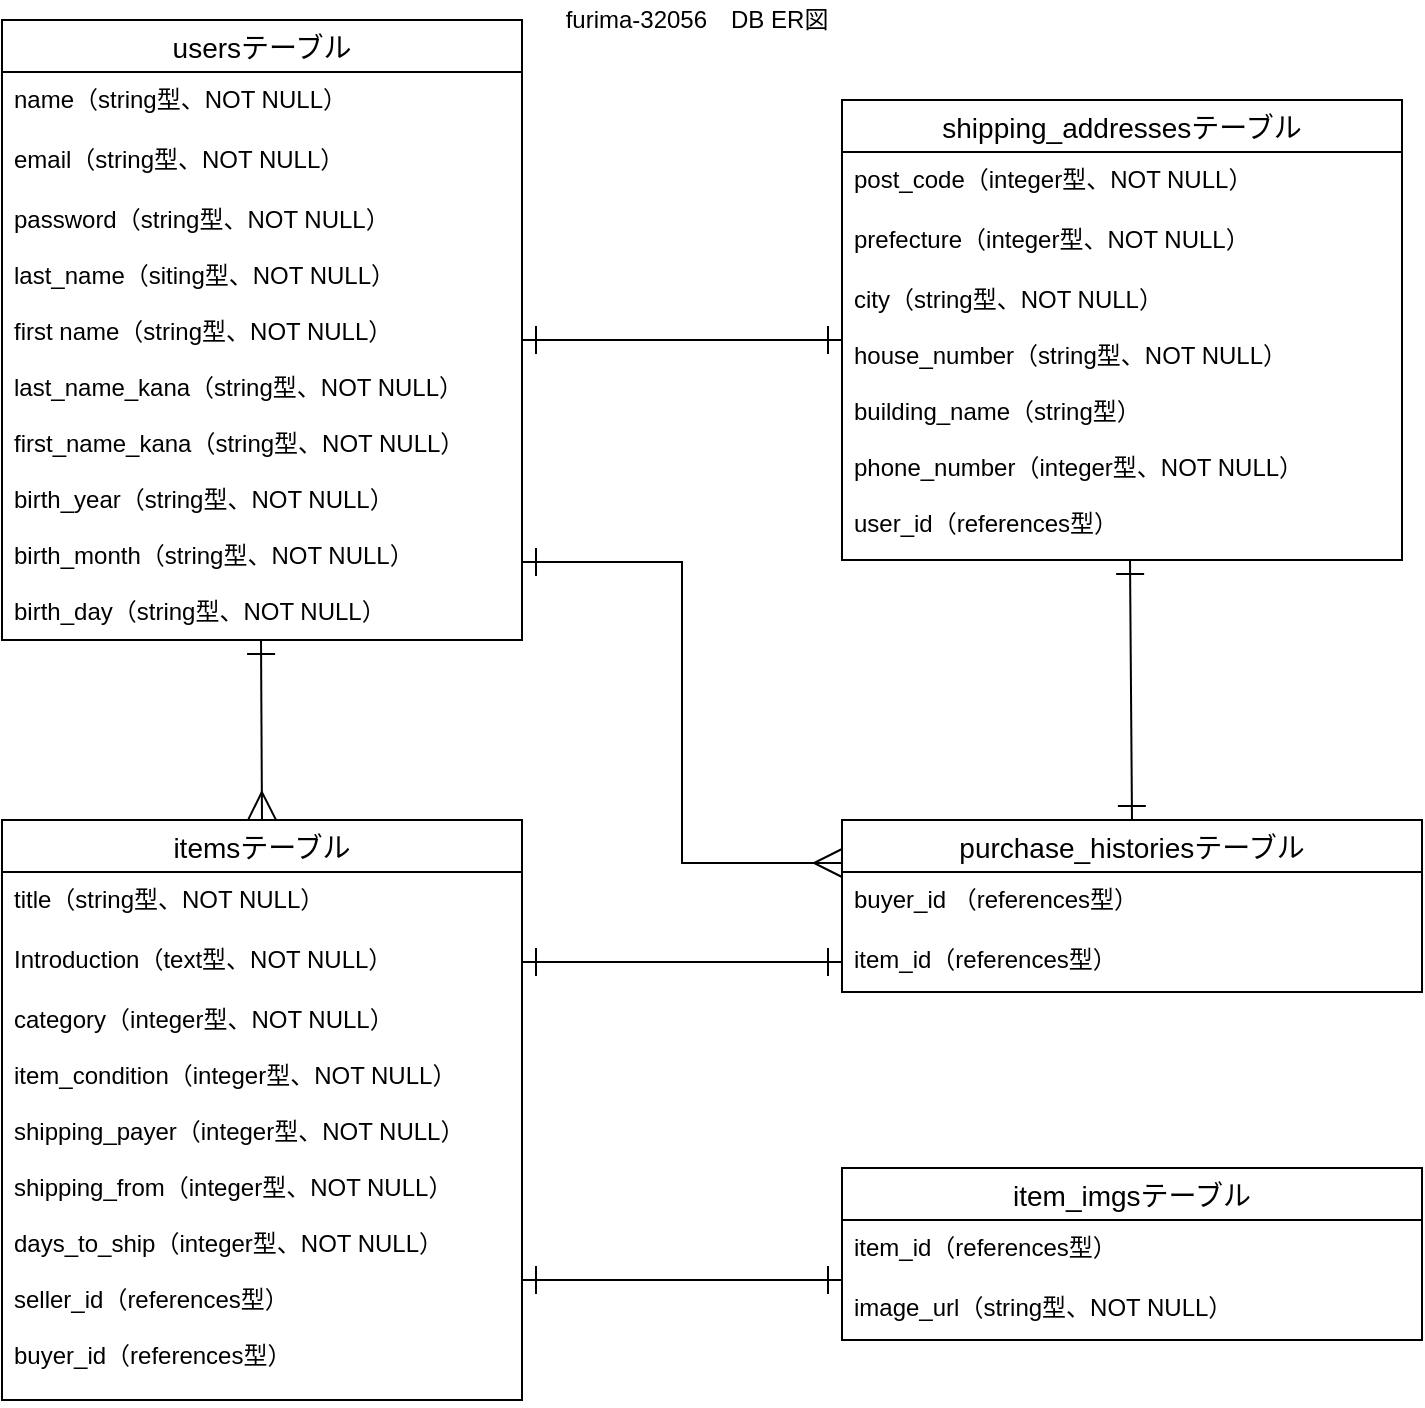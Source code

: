 <mxfile version="13.6.5">
    <diagram id="pAn4AHUUTgOaKvMXLmUd" name="ページ1">
        <mxGraphModel dx="1677" dy="680" grid="1" gridSize="10" guides="1" tooltips="1" connect="1" arrows="1" fold="1" page="1" pageScale="1" pageWidth="827" pageHeight="1169" math="0" shadow="0">
            <root>
                <mxCell id="0"/>
                <mxCell id="1" parent="0"/>
                <mxCell id="2" value="usersテーブル" style="swimlane;fontStyle=0;childLayout=stackLayout;horizontal=1;startSize=26;horizontalStack=0;resizeParent=1;resizeParentMax=0;resizeLast=0;collapsible=1;marginBottom=0;align=center;fontSize=14;" vertex="1" parent="1">
                    <mxGeometry x="-760" y="40" width="260" height="310" as="geometry"/>
                </mxCell>
                <mxCell id="3" value="name（string型、NOT NULL）&#10;" style="text;strokeColor=none;fillColor=none;spacingLeft=4;spacingRight=4;overflow=hidden;rotatable=0;points=[[0,0.5],[1,0.5]];portConstraint=eastwest;fontSize=12;" vertex="1" parent="2">
                    <mxGeometry y="26" width="260" height="30" as="geometry"/>
                </mxCell>
                <mxCell id="4" value="email（string型、NOT NULL）" style="text;strokeColor=none;fillColor=none;spacingLeft=4;spacingRight=4;overflow=hidden;rotatable=0;points=[[0,0.5],[1,0.5]];portConstraint=eastwest;fontSize=12;" vertex="1" parent="2">
                    <mxGeometry y="56" width="260" height="30" as="geometry"/>
                </mxCell>
                <mxCell id="5" value="password（string型、NOT NULL）&#10;&#10;last_name（siting型、NOT NULL）&#10;&#10;first name（string型、NOT NULL）&#10;&#10;last_name_kana（string型、NOT NULL）&#10;&#10;first_name_kana（string型、NOT NULL）&#10;&#10;birth_year（string型、NOT NULL）&#10;&#10;birth_month（string型、NOT NULL）&#10;&#10;birth_day（string型、NOT NULL）" style="text;strokeColor=none;fillColor=none;spacingLeft=4;spacingRight=4;overflow=hidden;rotatable=0;points=[[0,0.5],[1,0.5]];portConstraint=eastwest;fontSize=12;" vertex="1" parent="2">
                    <mxGeometry y="86" width="260" height="224" as="geometry"/>
                </mxCell>
                <mxCell id="36" style="edgeStyle=orthogonalEdgeStyle;rounded=0;jumpStyle=none;orthogonalLoop=1;jettySize=auto;html=1;exitX=0;exitY=0.25;exitDx=0;exitDy=0;entryX=1;entryY=0.826;entryDx=0;entryDy=0;entryPerimeter=0;startArrow=ERmany;startFill=0;startSize=12;sourcePerimeterSpacing=0;endArrow=ERone;endFill=0;endSize=12;targetPerimeterSpacing=0;" edge="1" parent="1" source="21" target="5">
                    <mxGeometry relative="1" as="geometry"/>
                </mxCell>
                <mxCell id="17" value="shipping_addressesテーブル" style="swimlane;fontStyle=0;childLayout=stackLayout;horizontal=1;startSize=26;horizontalStack=0;resizeParent=1;resizeParentMax=0;resizeLast=0;collapsible=1;marginBottom=0;align=center;fontSize=14;" vertex="1" parent="1">
                    <mxGeometry x="-340" y="80" width="280" height="230" as="geometry"/>
                </mxCell>
                <mxCell id="18" value="post_code（integer型、NOT NULL）" style="text;strokeColor=none;fillColor=none;spacingLeft=4;spacingRight=4;overflow=hidden;rotatable=0;points=[[0,0.5],[1,0.5]];portConstraint=eastwest;fontSize=12;" vertex="1" parent="17">
                    <mxGeometry y="26" width="280" height="30" as="geometry"/>
                </mxCell>
                <mxCell id="19" value="prefecture（integer型、NOT NULL）" style="text;strokeColor=none;fillColor=none;spacingLeft=4;spacingRight=4;overflow=hidden;rotatable=0;points=[[0,0.5],[1,0.5]];portConstraint=eastwest;fontSize=12;" vertex="1" parent="17">
                    <mxGeometry y="56" width="280" height="30" as="geometry"/>
                </mxCell>
                <mxCell id="20" value="city（string型、NOT NULL）&#10;&#10;house_number（string型、NOT NULL）&#10;&#10;building_name（string型）&#10;&#10;phone_number（integer型、NOT NULL）&#10;&#10;user_id（references型）" style="text;strokeColor=none;fillColor=none;spacingLeft=4;spacingRight=4;overflow=hidden;rotatable=0;points=[[0,0.5],[1,0.5]];portConstraint=eastwest;fontSize=12;" vertex="1" parent="17">
                    <mxGeometry y="86" width="280" height="144" as="geometry"/>
                </mxCell>
                <mxCell id="35" style="edgeStyle=none;rounded=0;orthogonalLoop=1;jettySize=auto;html=1;startArrow=ERone;startFill=0;endArrow=ERone;endFill=0;targetPerimeterSpacing=0;sourcePerimeterSpacing=0;jumpStyle=none;endSize=12;startSize=12;" edge="1" parent="1">
                    <mxGeometry relative="1" as="geometry">
                        <mxPoint x="-500" y="200" as="sourcePoint"/>
                        <mxPoint x="-340" y="200" as="targetPoint"/>
                    </mxGeometry>
                </mxCell>
                <mxCell id="51" style="edgeStyle=none;rounded=0;jumpStyle=none;orthogonalLoop=1;jettySize=auto;html=1;exitX=0.5;exitY=0;exitDx=0;exitDy=0;startArrow=ERone;startFill=0;startSize=12;sourcePerimeterSpacing=0;endArrow=ERone;endFill=0;endSize=12;targetPerimeterSpacing=0;" edge="1" parent="1" source="21">
                    <mxGeometry relative="1" as="geometry">
                        <mxPoint x="-196" y="310" as="targetPoint"/>
                    </mxGeometry>
                </mxCell>
                <mxCell id="21" value="purchase_historiesテーブル" style="swimlane;fontStyle=0;childLayout=stackLayout;horizontal=1;startSize=26;horizontalStack=0;resizeParent=1;resizeParentMax=0;resizeLast=0;collapsible=1;marginBottom=0;align=center;fontSize=14;" vertex="1" parent="1">
                    <mxGeometry x="-340" y="440" width="290" height="86" as="geometry"/>
                </mxCell>
                <mxCell id="22" value="buyer_id&#13;（references型）" style="text;strokeColor=none;fillColor=none;spacingLeft=4;spacingRight=4;overflow=hidden;rotatable=0;points=[[0,0.5],[1,0.5]];portConstraint=eastwest;fontSize=12;" vertex="1" parent="21">
                    <mxGeometry y="26" width="290" height="30" as="geometry"/>
                </mxCell>
                <mxCell id="23" value="item_id（references型）" style="text;strokeColor=none;fillColor=none;spacingLeft=4;spacingRight=4;overflow=hidden;rotatable=0;points=[[0,0.5],[1,0.5]];portConstraint=eastwest;fontSize=12;" vertex="1" parent="21">
                    <mxGeometry y="56" width="290" height="30" as="geometry"/>
                </mxCell>
                <mxCell id="41" style="edgeStyle=none;rounded=0;jumpStyle=none;orthogonalLoop=1;jettySize=auto;html=1;exitX=1;exitY=0.5;exitDx=0;exitDy=0;entryX=0;entryY=0.5;entryDx=0;entryDy=0;startArrow=ERone;startFill=0;startSize=12;sourcePerimeterSpacing=0;endArrow=ERone;endFill=0;endSize=12;targetPerimeterSpacing=0;" edge="1" parent="1" source="8" target="23">
                    <mxGeometry relative="1" as="geometry"/>
                </mxCell>
                <mxCell id="25" value="item_imgsテーブル" style="swimlane;fontStyle=0;childLayout=stackLayout;horizontal=1;startSize=26;horizontalStack=0;resizeParent=1;resizeParentMax=0;resizeLast=0;collapsible=1;marginBottom=0;align=center;fontSize=14;" vertex="1" parent="1">
                    <mxGeometry x="-340" y="614" width="290" height="86" as="geometry"/>
                </mxCell>
                <mxCell id="26" value="item_id（references型）" style="text;strokeColor=none;fillColor=none;spacingLeft=4;spacingRight=4;overflow=hidden;rotatable=0;points=[[0,0.5],[1,0.5]];portConstraint=eastwest;fontSize=12;" vertex="1" parent="25">
                    <mxGeometry y="26" width="290" height="30" as="geometry"/>
                </mxCell>
                <mxCell id="27" value="image_url（string型、NOT NULL）" style="text;strokeColor=none;fillColor=none;spacingLeft=4;spacingRight=4;overflow=hidden;rotatable=0;points=[[0,0.5],[1,0.5]];portConstraint=eastwest;fontSize=12;" vertex="1" parent="25">
                    <mxGeometry y="56" width="290" height="30" as="geometry"/>
                </mxCell>
                <mxCell id="50" value="" style="endArrow=ERone;html=1;startArrow=ERone;startFill=0;endFill=0;endSize=12;startSize=12;" edge="1" parent="1">
                    <mxGeometry width="50" height="50" relative="1" as="geometry">
                        <mxPoint x="-500" y="670" as="sourcePoint"/>
                        <mxPoint x="-340" y="670" as="targetPoint"/>
                    </mxGeometry>
                </mxCell>
                <mxCell id="56" value="furima-32056　DB ER図" style="text;html=1;align=center;verticalAlign=middle;resizable=0;points=[];autosize=1;" vertex="1" parent="1">
                    <mxGeometry x="-488" y="30" width="150" height="20" as="geometry"/>
                </mxCell>
                <mxCell id="43" value="" style="endArrow=ERone;html=1;startArrow=ERmany;startFill=0;endFill=0;endSize=12;startSize=12;exitX=0.5;exitY=0;exitDx=0;exitDy=0;" edge="1" parent="1" source="6">
                    <mxGeometry width="50" height="50" relative="1" as="geometry">
                        <mxPoint x="-630" y="420" as="sourcePoint"/>
                        <mxPoint x="-630.5" y="350" as="targetPoint"/>
                    </mxGeometry>
                </mxCell>
                <mxCell id="6" value="itemsテーブル" style="swimlane;fontStyle=0;childLayout=stackLayout;horizontal=1;startSize=26;horizontalStack=0;resizeParent=1;resizeParentMax=0;resizeLast=0;collapsible=1;marginBottom=0;align=center;fontSize=14;direction=east;" vertex="1" parent="1">
                    <mxGeometry x="-760" y="440" width="260" height="290" as="geometry"/>
                </mxCell>
                <mxCell id="7" value="title（string型、NOT NULL）" style="text;strokeColor=none;fillColor=none;spacingLeft=4;spacingRight=4;overflow=hidden;rotatable=0;points=[[0,0.5],[1,0.5]];portConstraint=eastwest;fontSize=12;" vertex="1" parent="6">
                    <mxGeometry y="26" width="260" height="30" as="geometry"/>
                </mxCell>
                <mxCell id="8" value="Introduction（text型、NOT NULL）&#10;" style="text;strokeColor=none;fillColor=none;spacingLeft=4;spacingRight=4;overflow=hidden;rotatable=0;points=[[0,0.5],[1,0.5]];portConstraint=eastwest;fontSize=12;" vertex="1" parent="6">
                    <mxGeometry y="56" width="260" height="30" as="geometry"/>
                </mxCell>
                <mxCell id="9" value="category（integer型、NOT NULL）&#10;&#10;item_condition（integer型、NOT NULL）&#10;&#10;shipping_payer（integer型、NOT NULL）&#10;&#10;shipping_from（integer型、NOT NULL）&#10;&#10;days_to_ship（integer型、NOT NULL）&#10;&#10;seller_id（references型）&#10;&#10;buyer_id（references型）" style="text;strokeColor=none;fillColor=none;spacingLeft=4;spacingRight=4;overflow=hidden;rotatable=0;points=[[0,0.5],[1,0.5]];portConstraint=eastwest;fontSize=12;" vertex="1" parent="6">
                    <mxGeometry y="86" width="260" height="204" as="geometry"/>
                </mxCell>
            </root>
        </mxGraphModel>
    </diagram>
</mxfile>